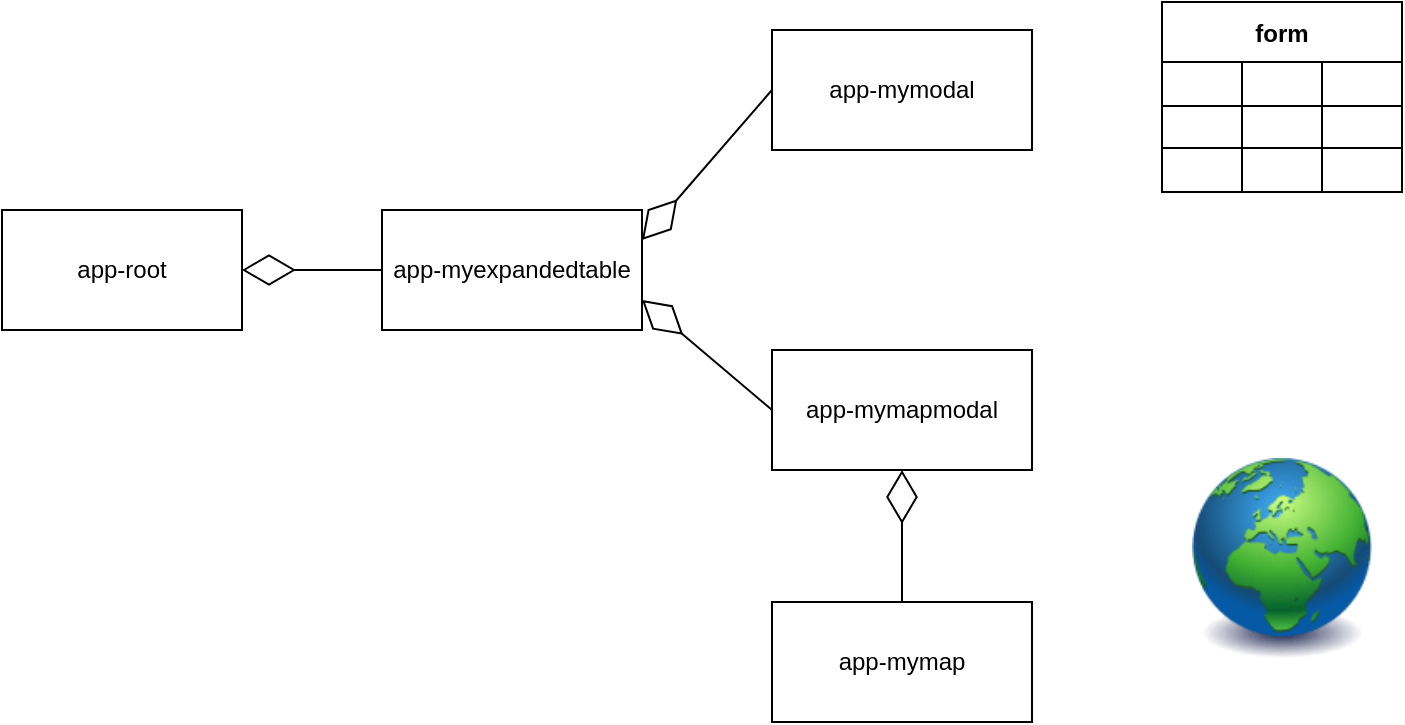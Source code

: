 <mxfile version="18.0.3" type="github">
  <diagram id="jBZosiRlT1AQV_-I5hG2" name="Page-1">
    <mxGraphModel dx="1038" dy="539" grid="1" gridSize="10" guides="1" tooltips="1" connect="1" arrows="1" fold="1" page="1" pageScale="1" pageWidth="850" pageHeight="1100" math="0" shadow="0">
      <root>
        <mxCell id="0" />
        <mxCell id="1" parent="0" />
        <mxCell id="c9-4eAoVylM3JH55FmD6-1" value="app-root" style="rounded=0;whiteSpace=wrap;html=1;" parent="1" vertex="1">
          <mxGeometry x="40" y="190" width="120" height="60" as="geometry" />
        </mxCell>
        <mxCell id="c9-4eAoVylM3JH55FmD6-2" value="app-myexpandedtable" style="rounded=0;whiteSpace=wrap;html=1;" parent="1" vertex="1">
          <mxGeometry x="230" y="190" width="130" height="60" as="geometry" />
        </mxCell>
        <mxCell id="c9-4eAoVylM3JH55FmD6-4" value="app-mymodal" style="rounded=0;whiteSpace=wrap;html=1;" parent="1" vertex="1">
          <mxGeometry x="425" y="100" width="130" height="60" as="geometry" />
        </mxCell>
        <mxCell id="c9-4eAoVylM3JH55FmD6-6" value="app-mymapmodal" style="rounded=0;whiteSpace=wrap;html=1;" parent="1" vertex="1">
          <mxGeometry x="425" y="260" width="130" height="60" as="geometry" />
        </mxCell>
        <mxCell id="c9-4eAoVylM3JH55FmD6-8" value="app-mymap" style="rounded=0;whiteSpace=wrap;html=1;" parent="1" vertex="1">
          <mxGeometry x="425" y="386" width="130" height="60" as="geometry" />
        </mxCell>
        <mxCell id="c9-4eAoVylM3JH55FmD6-11" value="form" style="shape=table;startSize=30;container=1;collapsible=0;childLayout=tableLayout;fontStyle=1;align=center;" parent="1" vertex="1">
          <mxGeometry x="620" y="86" width="120" height="95" as="geometry" />
        </mxCell>
        <mxCell id="c9-4eAoVylM3JH55FmD6-12" value="" style="shape=tableRow;horizontal=0;startSize=0;swimlaneHead=0;swimlaneBody=0;top=0;left=0;bottom=0;right=0;collapsible=0;dropTarget=0;fillColor=none;points=[[0,0.5],[1,0.5]];portConstraint=eastwest;" parent="c9-4eAoVylM3JH55FmD6-11" vertex="1">
          <mxGeometry y="30" width="120" height="22" as="geometry" />
        </mxCell>
        <mxCell id="c9-4eAoVylM3JH55FmD6-13" value="" style="shape=partialRectangle;html=1;whiteSpace=wrap;connectable=0;fillColor=none;top=0;left=0;bottom=0;right=0;overflow=hidden;" parent="c9-4eAoVylM3JH55FmD6-12" vertex="1">
          <mxGeometry width="40" height="22" as="geometry">
            <mxRectangle width="40" height="22" as="alternateBounds" />
          </mxGeometry>
        </mxCell>
        <mxCell id="c9-4eAoVylM3JH55FmD6-14" value="" style="shape=partialRectangle;html=1;whiteSpace=wrap;connectable=0;fillColor=none;top=0;left=0;bottom=0;right=0;overflow=hidden;" parent="c9-4eAoVylM3JH55FmD6-12" vertex="1">
          <mxGeometry x="40" width="40" height="22" as="geometry">
            <mxRectangle width="40" height="22" as="alternateBounds" />
          </mxGeometry>
        </mxCell>
        <mxCell id="c9-4eAoVylM3JH55FmD6-15" value="" style="shape=partialRectangle;html=1;whiteSpace=wrap;connectable=0;fillColor=none;top=0;left=0;bottom=0;right=0;overflow=hidden;" parent="c9-4eAoVylM3JH55FmD6-12" vertex="1">
          <mxGeometry x="80" width="40" height="22" as="geometry">
            <mxRectangle width="40" height="22" as="alternateBounds" />
          </mxGeometry>
        </mxCell>
        <mxCell id="c9-4eAoVylM3JH55FmD6-16" value="" style="shape=tableRow;horizontal=0;startSize=0;swimlaneHead=0;swimlaneBody=0;top=0;left=0;bottom=0;right=0;collapsible=0;dropTarget=0;fillColor=none;points=[[0,0.5],[1,0.5]];portConstraint=eastwest;" parent="c9-4eAoVylM3JH55FmD6-11" vertex="1">
          <mxGeometry y="52" width="120" height="21" as="geometry" />
        </mxCell>
        <mxCell id="c9-4eAoVylM3JH55FmD6-17" value="" style="shape=partialRectangle;html=1;whiteSpace=wrap;connectable=0;fillColor=none;top=0;left=0;bottom=0;right=0;overflow=hidden;" parent="c9-4eAoVylM3JH55FmD6-16" vertex="1">
          <mxGeometry width="40" height="21" as="geometry">
            <mxRectangle width="40" height="21" as="alternateBounds" />
          </mxGeometry>
        </mxCell>
        <mxCell id="c9-4eAoVylM3JH55FmD6-18" value="" style="shape=partialRectangle;html=1;whiteSpace=wrap;connectable=0;fillColor=none;top=0;left=0;bottom=0;right=0;overflow=hidden;" parent="c9-4eAoVylM3JH55FmD6-16" vertex="1">
          <mxGeometry x="40" width="40" height="21" as="geometry">
            <mxRectangle width="40" height="21" as="alternateBounds" />
          </mxGeometry>
        </mxCell>
        <mxCell id="c9-4eAoVylM3JH55FmD6-19" value="" style="shape=partialRectangle;html=1;whiteSpace=wrap;connectable=0;fillColor=none;top=0;left=0;bottom=0;right=0;overflow=hidden;" parent="c9-4eAoVylM3JH55FmD6-16" vertex="1">
          <mxGeometry x="80" width="40" height="21" as="geometry">
            <mxRectangle width="40" height="21" as="alternateBounds" />
          </mxGeometry>
        </mxCell>
        <mxCell id="c9-4eAoVylM3JH55FmD6-20" value="" style="shape=tableRow;horizontal=0;startSize=0;swimlaneHead=0;swimlaneBody=0;top=0;left=0;bottom=0;right=0;collapsible=0;dropTarget=0;fillColor=none;points=[[0,0.5],[1,0.5]];portConstraint=eastwest;" parent="c9-4eAoVylM3JH55FmD6-11" vertex="1">
          <mxGeometry y="73" width="120" height="22" as="geometry" />
        </mxCell>
        <mxCell id="c9-4eAoVylM3JH55FmD6-21" value="" style="shape=partialRectangle;html=1;whiteSpace=wrap;connectable=0;fillColor=none;top=0;left=0;bottom=0;right=0;overflow=hidden;" parent="c9-4eAoVylM3JH55FmD6-20" vertex="1">
          <mxGeometry width="40" height="22" as="geometry">
            <mxRectangle width="40" height="22" as="alternateBounds" />
          </mxGeometry>
        </mxCell>
        <mxCell id="c9-4eAoVylM3JH55FmD6-22" value="" style="shape=partialRectangle;html=1;whiteSpace=wrap;connectable=0;fillColor=none;top=0;left=0;bottom=0;right=0;overflow=hidden;" parent="c9-4eAoVylM3JH55FmD6-20" vertex="1">
          <mxGeometry x="40" width="40" height="22" as="geometry">
            <mxRectangle width="40" height="22" as="alternateBounds" />
          </mxGeometry>
        </mxCell>
        <mxCell id="c9-4eAoVylM3JH55FmD6-23" value="" style="shape=partialRectangle;html=1;whiteSpace=wrap;connectable=0;fillColor=none;top=0;left=0;bottom=0;right=0;overflow=hidden;" parent="c9-4eAoVylM3JH55FmD6-20" vertex="1">
          <mxGeometry x="80" width="40" height="22" as="geometry">
            <mxRectangle width="40" height="22" as="alternateBounds" />
          </mxGeometry>
        </mxCell>
        <mxCell id="c9-4eAoVylM3JH55FmD6-24" value="" style="image;html=1;image=img/lib/clip_art/general/Earth_globe_128x128.png" parent="1" vertex="1">
          <mxGeometry x="625" y="314" width="110" height="100" as="geometry" />
        </mxCell>
        <mxCell id="SHu6IIBfmTqr3T7JVJ0l-1" value="" style="endArrow=diamondThin;endFill=0;endSize=24;html=1;rounded=0;entryX=1;entryY=0.5;entryDx=0;entryDy=0;exitX=0;exitY=0.5;exitDx=0;exitDy=0;" edge="1" parent="1" source="c9-4eAoVylM3JH55FmD6-2" target="c9-4eAoVylM3JH55FmD6-1">
          <mxGeometry width="160" relative="1" as="geometry">
            <mxPoint x="150" y="340" as="sourcePoint" />
            <mxPoint x="310" y="340" as="targetPoint" />
          </mxGeometry>
        </mxCell>
        <mxCell id="SHu6IIBfmTqr3T7JVJ0l-3" value="" style="endArrow=diamondThin;endFill=0;endSize=24;html=1;rounded=0;entryX=1;entryY=0.25;entryDx=0;entryDy=0;exitX=0;exitY=0.5;exitDx=0;exitDy=0;" edge="1" parent="1" source="c9-4eAoVylM3JH55FmD6-4" target="c9-4eAoVylM3JH55FmD6-2">
          <mxGeometry width="160" relative="1" as="geometry">
            <mxPoint x="240" y="230" as="sourcePoint" />
            <mxPoint x="170" y="230" as="targetPoint" />
          </mxGeometry>
        </mxCell>
        <mxCell id="SHu6IIBfmTqr3T7JVJ0l-4" value="" style="endArrow=diamondThin;endFill=0;endSize=24;html=1;rounded=0;entryX=1;entryY=0.75;entryDx=0;entryDy=0;exitX=0;exitY=0.5;exitDx=0;exitDy=0;" edge="1" parent="1" source="c9-4eAoVylM3JH55FmD6-6" target="c9-4eAoVylM3JH55FmD6-2">
          <mxGeometry width="160" relative="1" as="geometry">
            <mxPoint x="435" y="140" as="sourcePoint" />
            <mxPoint x="370" y="215" as="targetPoint" />
          </mxGeometry>
        </mxCell>
        <mxCell id="SHu6IIBfmTqr3T7JVJ0l-5" value="" style="endArrow=diamondThin;endFill=0;endSize=24;html=1;rounded=0;entryX=0.5;entryY=1;entryDx=0;entryDy=0;exitX=0.5;exitY=0;exitDx=0;exitDy=0;" edge="1" parent="1" source="c9-4eAoVylM3JH55FmD6-8" target="c9-4eAoVylM3JH55FmD6-6">
          <mxGeometry width="160" relative="1" as="geometry">
            <mxPoint x="435" y="300" as="sourcePoint" />
            <mxPoint x="370" y="245" as="targetPoint" />
          </mxGeometry>
        </mxCell>
      </root>
    </mxGraphModel>
  </diagram>
</mxfile>
